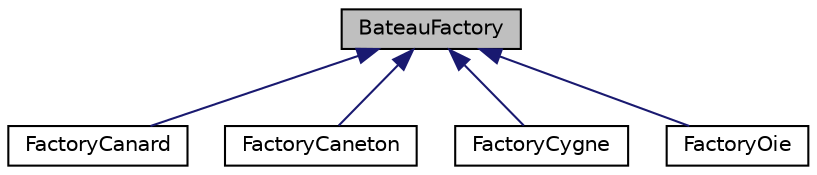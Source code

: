 digraph "BateauFactory"
{
  edge [fontname="Helvetica",fontsize="10",labelfontname="Helvetica",labelfontsize="10"];
  node [fontname="Helvetica",fontsize="10",shape=record];
  Node1 [label="BateauFactory",height=0.2,width=0.4,color="black", fillcolor="grey75", style="filled", fontcolor="black"];
  Node1 -> Node2 [dir="back",color="midnightblue",fontsize="10",style="solid",fontname="Helvetica"];
  Node2 [label="FactoryCanard",height=0.2,width=0.4,color="black", fillcolor="white", style="filled",URL="$class_factory_canard.html",tooltip="classe representant une usine à Canard "];
  Node1 -> Node3 [dir="back",color="midnightblue",fontsize="10",style="solid",fontname="Helvetica"];
  Node3 [label="FactoryCaneton",height=0.2,width=0.4,color="black", fillcolor="white", style="filled",URL="$class_factory_caneton.html",tooltip="classe representant une usine à Caneton "];
  Node1 -> Node4 [dir="back",color="midnightblue",fontsize="10",style="solid",fontname="Helvetica"];
  Node4 [label="FactoryCygne",height=0.2,width=0.4,color="black", fillcolor="white", style="filled",URL="$class_factory_cygne.html",tooltip="classe representant une usine à Cygne "];
  Node1 -> Node5 [dir="back",color="midnightblue",fontsize="10",style="solid",fontname="Helvetica"];
  Node5 [label="FactoryOie",height=0.2,width=0.4,color="black", fillcolor="white", style="filled",URL="$class_factory_oie.html",tooltip="classe representant une usine à Oie "];
}
